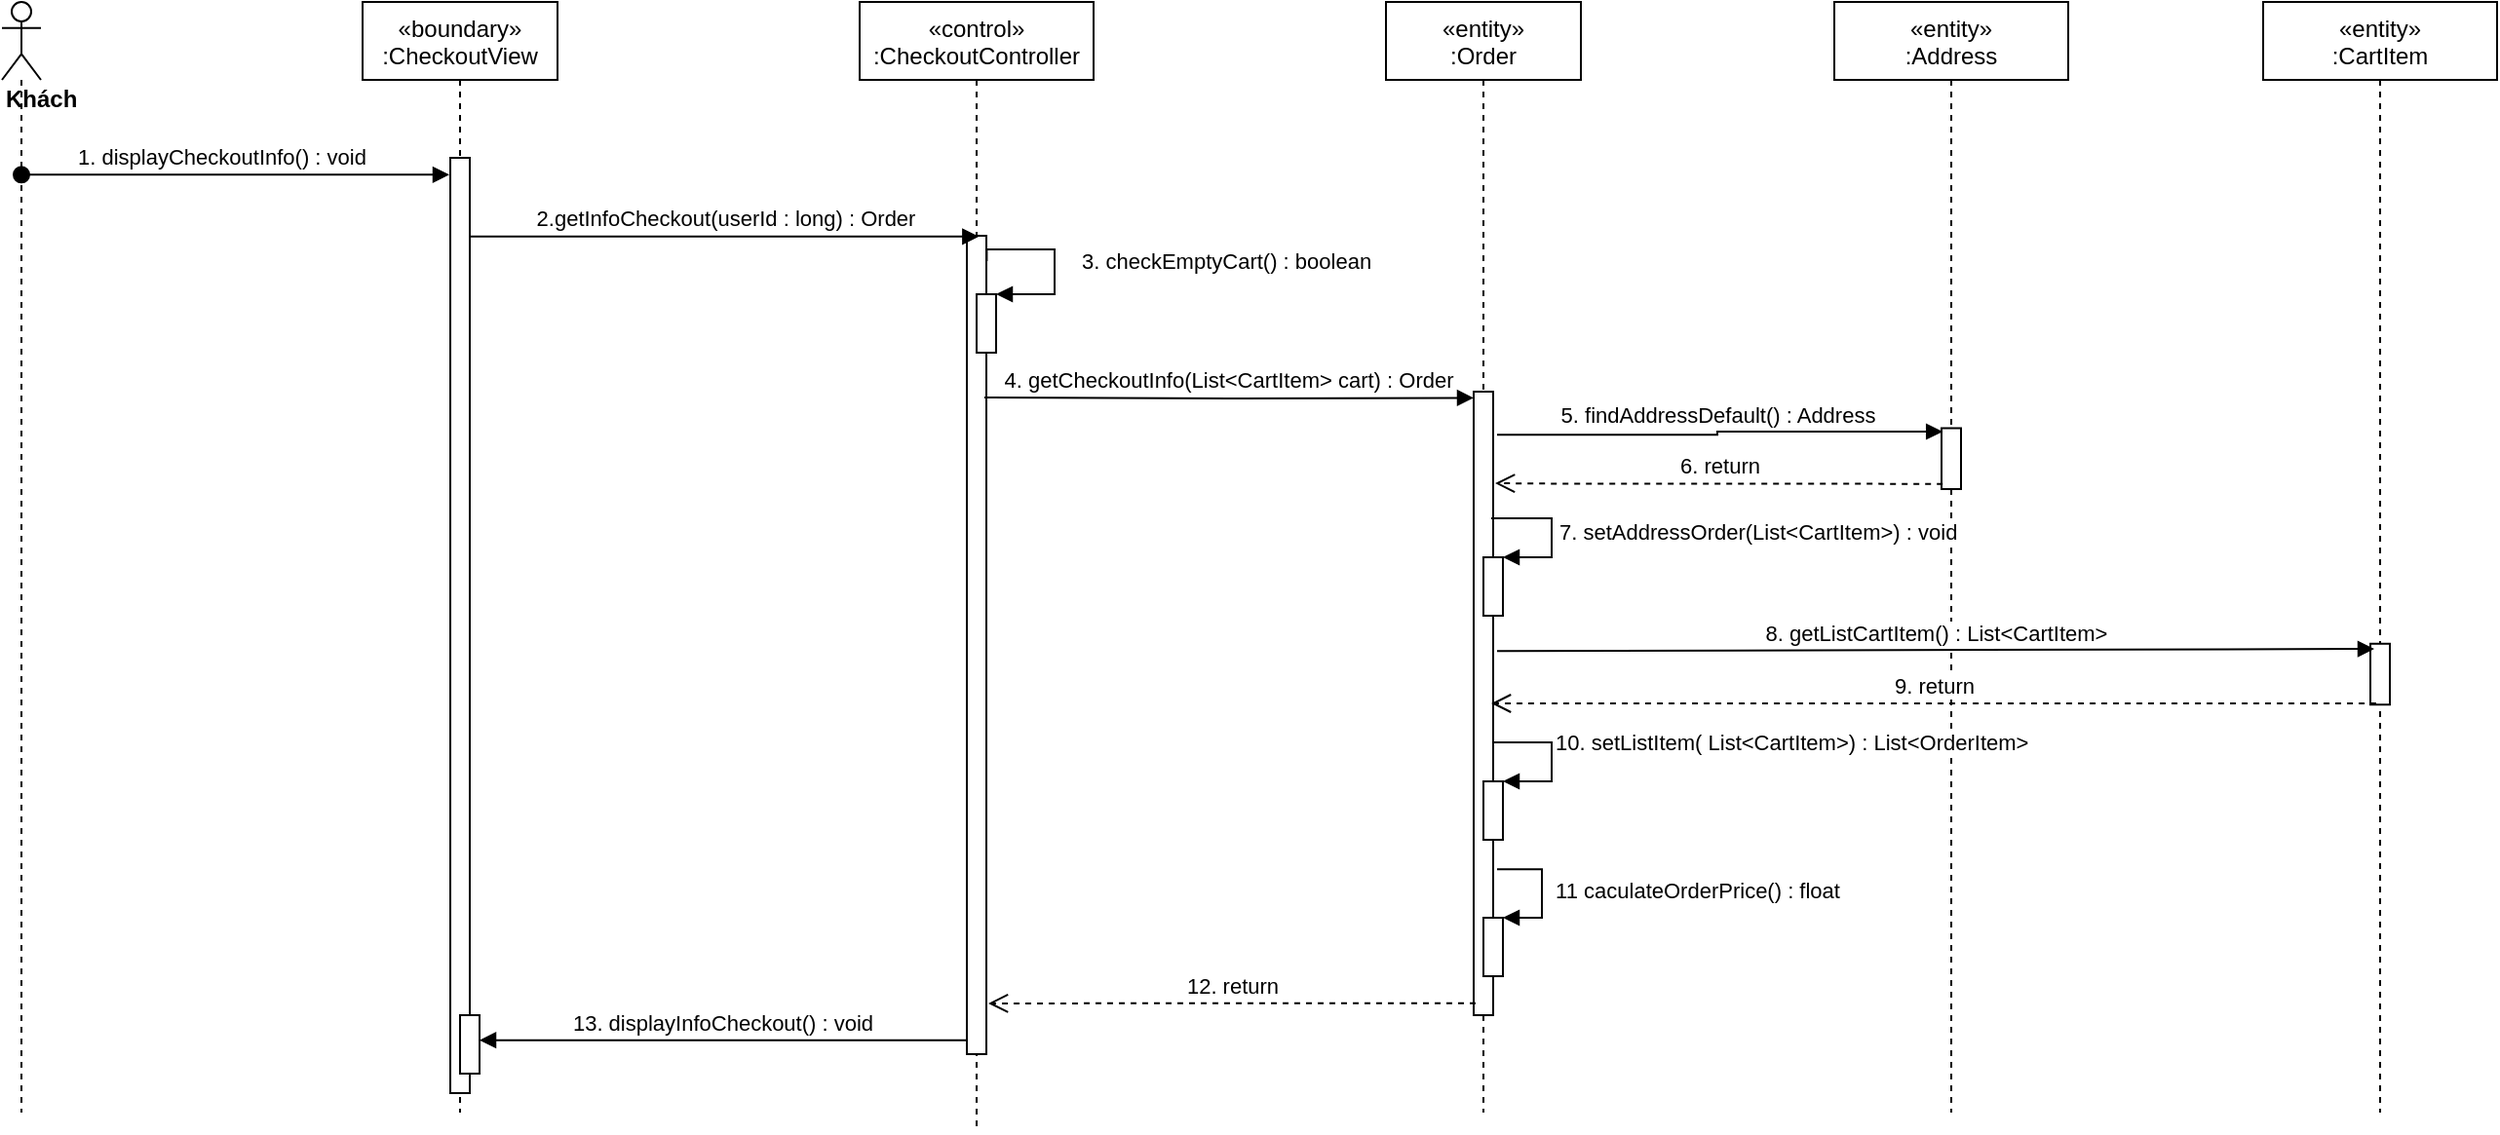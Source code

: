 <mxfile version="14.7.0" type="device"><diagram id="kgpKYQtTHZ0yAKxKKP6v" name="Page-1"><mxGraphModel dx="1108" dy="425" grid="1" gridSize="10" guides="1" tooltips="1" connect="1" arrows="1" fold="1" page="1" pageScale="1" pageWidth="850" pageHeight="1100" math="0" shadow="0"><root><mxCell id="0"/><mxCell id="1" parent="0"/><mxCell id="h1iUDNOuoRidIBb9Z1Jj-1" value="«boundary»&#10;:CheckoutView" style="shape=umlLifeline;perimeter=lifelinePerimeter;container=1;collapsible=0;recursiveResize=0;rounded=0;shadow=0;strokeWidth=1;" parent="1" vertex="1"><mxGeometry x="325" y="80" width="100" height="570" as="geometry"/></mxCell><mxCell id="h1iUDNOuoRidIBb9Z1Jj-2" value="" style="points=[];perimeter=orthogonalPerimeter;rounded=0;shadow=0;strokeWidth=1;" parent="h1iUDNOuoRidIBb9Z1Jj-1" vertex="1"><mxGeometry x="45" y="80" width="10" height="480" as="geometry"/></mxCell><mxCell id="h1iUDNOuoRidIBb9Z1Jj-3" value="" style="html=1;points=[];perimeter=orthogonalPerimeter;" parent="h1iUDNOuoRidIBb9Z1Jj-1" vertex="1"><mxGeometry x="50" y="520" width="10" height="30" as="geometry"/></mxCell><mxCell id="h1iUDNOuoRidIBb9Z1Jj-4" value="«control»&#10;:CheckoutController" style="shape=umlLifeline;perimeter=lifelinePerimeter;container=1;collapsible=0;recursiveResize=0;rounded=0;shadow=0;strokeWidth=1;" parent="1" vertex="1"><mxGeometry x="580" y="80" width="120" height="580" as="geometry"/></mxCell><mxCell id="h1iUDNOuoRidIBb9Z1Jj-5" value="" style="points=[];perimeter=orthogonalPerimeter;rounded=0;shadow=0;strokeWidth=1;" parent="h1iUDNOuoRidIBb9Z1Jj-4" vertex="1"><mxGeometry x="55" y="120" width="10" height="420" as="geometry"/></mxCell><mxCell id="h1iUDNOuoRidIBb9Z1Jj-21" value="" style="html=1;points=[];perimeter=orthogonalPerimeter;" parent="h1iUDNOuoRidIBb9Z1Jj-4" vertex="1"><mxGeometry x="60" y="150" width="10" height="30" as="geometry"/></mxCell><mxCell id="h1iUDNOuoRidIBb9Z1Jj-22" value="3. checkEmptyCart() : boolean" style="edgeStyle=orthogonalEdgeStyle;html=1;align=left;spacingLeft=2;endArrow=block;rounded=0;entryX=1;entryY=0;exitX=1.02;exitY=0.031;exitDx=0;exitDy=0;exitPerimeter=0;" parent="h1iUDNOuoRidIBb9Z1Jj-4" source="h1iUDNOuoRidIBb9Z1Jj-5" target="h1iUDNOuoRidIBb9Z1Jj-21" edge="1"><mxGeometry x="0.005" y="10" relative="1" as="geometry"><mxPoint x="70" y="190" as="sourcePoint"/><Array as="points"><mxPoint x="100" y="127"/><mxPoint x="100" y="150"/></Array><mxPoint as="offset"/></mxGeometry></mxCell><mxCell id="h1iUDNOuoRidIBb9Z1Jj-6" value="&lt;div&gt;&lt;b&gt;Khách&lt;/b&gt;&lt;/div&gt;" style="shape=umlLifeline;participant=umlActor;perimeter=lifelinePerimeter;whiteSpace=wrap;html=1;container=1;collapsible=0;recursiveResize=0;verticalAlign=top;spacingTop=36;outlineConnect=0;align=left;" parent="1" vertex="1"><mxGeometry x="140" y="80" width="20" height="570" as="geometry"/></mxCell><mxCell id="h1iUDNOuoRidIBb9Z1Jj-7" value="1. displayCheckoutInfo() : void" style="verticalAlign=bottom;startArrow=oval;endArrow=block;startSize=8;shadow=0;strokeWidth=1;entryX=-0.05;entryY=0.018;entryDx=0;entryDy=0;entryPerimeter=0;" parent="1" source="h1iUDNOuoRidIBb9Z1Jj-6" target="h1iUDNOuoRidIBb9Z1Jj-2" edge="1"><mxGeometry x="-0.06" relative="1" as="geometry"><mxPoint x="100" y="170" as="sourcePoint"/><mxPoint as="offset"/></mxGeometry></mxCell><mxCell id="h1iUDNOuoRidIBb9Z1Jj-8" value="«entity»&#10;:Order" style="shape=umlLifeline;perimeter=lifelinePerimeter;container=1;collapsible=0;recursiveResize=0;rounded=0;shadow=0;strokeWidth=1;" parent="1" vertex="1"><mxGeometry x="850" y="80" width="100" height="570" as="geometry"/></mxCell><mxCell id="h1iUDNOuoRidIBb9Z1Jj-9" value="" style="points=[];perimeter=orthogonalPerimeter;rounded=0;shadow=0;strokeWidth=1;" parent="h1iUDNOuoRidIBb9Z1Jj-8" vertex="1"><mxGeometry x="45" y="200" width="10" height="320" as="geometry"/></mxCell><mxCell id="h1iUDNOuoRidIBb9Z1Jj-10" value="2.getInfoCheckout(userId : long) : Order" style="html=1;verticalAlign=bottom;endArrow=block;entryX=0.617;entryY=0.001;entryDx=0;entryDy=0;entryPerimeter=0;" parent="1" source="h1iUDNOuoRidIBb9Z1Jj-2" target="h1iUDNOuoRidIBb9Z1Jj-5" edge="1"><mxGeometry width="80" relative="1" as="geometry"><mxPoint x="320" y="248" as="sourcePoint"/><mxPoint x="500" y="210" as="targetPoint"/></mxGeometry></mxCell><mxCell id="h1iUDNOuoRidIBb9Z1Jj-12" value="«entity»&#10;:Address" style="shape=umlLifeline;perimeter=lifelinePerimeter;container=1;collapsible=0;recursiveResize=0;rounded=0;shadow=0;strokeWidth=1;" parent="1" vertex="1"><mxGeometry x="1080" y="80" width="120" height="570" as="geometry"/></mxCell><mxCell id="h1iUDNOuoRidIBb9Z1Jj-13" value="" style="points=[];perimeter=orthogonalPerimeter;rounded=0;shadow=0;strokeWidth=1;" parent="h1iUDNOuoRidIBb9Z1Jj-12" vertex="1"><mxGeometry x="55" y="218.75" width="10" height="31.25" as="geometry"/></mxCell><mxCell id="h1iUDNOuoRidIBb9Z1Jj-17" value="13. displayInfoCheckout() : void" style="verticalAlign=bottom;endArrow=block;shadow=0;strokeWidth=1;exitX=0;exitY=0.983;exitDx=0;exitDy=0;exitPerimeter=0;" parent="1" source="h1iUDNOuoRidIBb9Z1Jj-5" target="h1iUDNOuoRidIBb9Z1Jj-3" edge="1"><mxGeometry relative="1" as="geometry"><mxPoint x="565" y="370" as="sourcePoint"/><mxPoint x="350" y="401" as="targetPoint"/></mxGeometry></mxCell><mxCell id="h1iUDNOuoRidIBb9Z1Jj-23" value="4. getCheckoutInfo(List&amp;lt;CartItem&amp;gt; cart) : Order" style="html=1;verticalAlign=bottom;endArrow=block;rounded=0;edgeStyle=orthogonalEdgeStyle;entryX=0;entryY=0.01;entryDx=0;entryDy=0;entryPerimeter=0;" parent="1" target="h1iUDNOuoRidIBb9Z1Jj-9" edge="1"><mxGeometry width="80" relative="1" as="geometry"><mxPoint x="644" y="283" as="sourcePoint"/><mxPoint x="840" y="284" as="targetPoint"/><Array as="points"/></mxGeometry></mxCell><mxCell id="h1iUDNOuoRidIBb9Z1Jj-26" value="5. findAddressDefault() : Address" style="html=1;verticalAlign=bottom;endArrow=block;rounded=0;edgeStyle=orthogonalEdgeStyle;entryX=0.06;entryY=0.056;entryDx=0;entryDy=0;entryPerimeter=0;exitX=1.2;exitY=0.069;exitDx=0;exitDy=0;exitPerimeter=0;" parent="1" source="h1iUDNOuoRidIBb9Z1Jj-9" target="h1iUDNOuoRidIBb9Z1Jj-13" edge="1"><mxGeometry width="80" relative="1" as="geometry"><mxPoint x="1010" y="310" as="sourcePoint"/><mxPoint x="1090" y="310" as="targetPoint"/><Array as="points"/></mxGeometry></mxCell><mxCell id="h1iUDNOuoRidIBb9Z1Jj-28" value="6. return" style="html=1;verticalAlign=bottom;endArrow=open;dashed=1;endSize=8;rounded=0;edgeStyle=orthogonalEdgeStyle;exitX=0.06;exitY=0.914;exitDx=0;exitDy=0;exitPerimeter=0;" parent="1" source="h1iUDNOuoRidIBb9Z1Jj-13" edge="1"><mxGeometry relative="1" as="geometry"><mxPoint x="1030" y="280" as="sourcePoint"/><mxPoint x="906" y="327" as="targetPoint"/><Array as="points"><mxPoint x="948" y="327"/></Array></mxGeometry></mxCell><mxCell id="h1iUDNOuoRidIBb9Z1Jj-32" value="12. return" style="html=1;verticalAlign=bottom;endArrow=open;dashed=1;endSize=8;rounded=0;edgeStyle=orthogonalEdgeStyle;exitX=0.1;exitY=0.981;exitDx=0;exitDy=0;exitPerimeter=0;entryX=1.1;entryY=0.938;entryDx=0;entryDy=0;entryPerimeter=0;" parent="1" edge="1" target="h1iUDNOuoRidIBb9Z1Jj-5" source="h1iUDNOuoRidIBb9Z1Jj-9"><mxGeometry relative="1" as="geometry"><mxPoint x="892" y="570" as="sourcePoint"/><mxPoint x="644" y="570" as="targetPoint"/></mxGeometry></mxCell><mxCell id="Z0595wI50gO7isdh5Tmd-3" value="" style="html=1;points=[];perimeter=orthogonalPerimeter;" parent="1" vertex="1"><mxGeometry x="900" y="365" width="10" height="30" as="geometry"/></mxCell><mxCell id="Z0595wI50gO7isdh5Tmd-4" value="7. setAddressOrder(List&amp;lt;CartItem&amp;gt;) : void" style="edgeStyle=orthogonalEdgeStyle;html=1;align=left;spacingLeft=2;endArrow=block;rounded=0;entryX=1;entryY=0;" parent="1" target="Z0595wI50gO7isdh5Tmd-3" edge="1"><mxGeometry relative="1" as="geometry"><mxPoint x="904" y="345" as="sourcePoint"/><Array as="points"><mxPoint x="935" y="345"/><mxPoint x="935" y="365"/></Array></mxGeometry></mxCell><mxCell id="ksipVvGbrHsLcqgt4sYg-1" value="" style="html=1;points=[];perimeter=orthogonalPerimeter;" parent="1" vertex="1"><mxGeometry x="900" y="480" width="10" height="30" as="geometry"/></mxCell><mxCell id="ksipVvGbrHsLcqgt4sYg-2" value="10. setListItem( List&amp;lt;CartItem&amp;gt;) : List&amp;lt;OrderItem&amp;gt;" style="edgeStyle=orthogonalEdgeStyle;html=1;align=left;spacingLeft=2;endArrow=block;rounded=0;entryX=1;entryY=0;" parent="1" target="ksipVvGbrHsLcqgt4sYg-1" edge="1"><mxGeometry relative="1" as="geometry"><mxPoint x="905" y="440" as="sourcePoint"/><Array as="points"><mxPoint x="905" y="460"/><mxPoint x="935" y="460"/><mxPoint x="935" y="480"/></Array></mxGeometry></mxCell><mxCell id="ksipVvGbrHsLcqgt4sYg-3" value="" style="html=1;points=[];perimeter=orthogonalPerimeter;" parent="1" vertex="1"><mxGeometry x="900" y="550" width="10" height="30" as="geometry"/></mxCell><mxCell id="ksipVvGbrHsLcqgt4sYg-4" value="&amp;nbsp;11 caculateOrderPrice() : float" style="edgeStyle=orthogonalEdgeStyle;html=1;align=left;spacingLeft=2;endArrow=block;rounded=0;entryX=1;entryY=0;exitX=1.2;exitY=0.766;exitDx=0;exitDy=0;exitPerimeter=0;" parent="1" source="h1iUDNOuoRidIBb9Z1Jj-9" target="ksipVvGbrHsLcqgt4sYg-3" edge="1"><mxGeometry relative="1" as="geometry"><mxPoint x="975" y="480" as="sourcePoint"/><Array as="points"><mxPoint x="930" y="525"/><mxPoint x="930" y="550"/></Array></mxGeometry></mxCell><mxCell id="ksipVvGbrHsLcqgt4sYg-5" value="«entity»&#10;:CartItem" style="shape=umlLifeline;perimeter=lifelinePerimeter;container=1;collapsible=0;recursiveResize=0;rounded=0;shadow=0;strokeWidth=1;" parent="1" vertex="1"><mxGeometry x="1300" y="80" width="120" height="570" as="geometry"/></mxCell><mxCell id="ksipVvGbrHsLcqgt4sYg-6" value="" style="points=[];perimeter=orthogonalPerimeter;rounded=0;shadow=0;strokeWidth=1;" parent="ksipVvGbrHsLcqgt4sYg-5" vertex="1"><mxGeometry x="55" y="329.38" width="10" height="31.25" as="geometry"/></mxCell><mxCell id="ksipVvGbrHsLcqgt4sYg-7" value="8. getListCartItem() : List&amp;lt;CartItem&amp;gt;" style="html=1;verticalAlign=bottom;endArrow=block;entryX=0.2;entryY=0.084;entryDx=0;entryDy=0;entryPerimeter=0;exitX=1.2;exitY=0.416;exitDx=0;exitDy=0;exitPerimeter=0;" parent="1" source="h1iUDNOuoRidIBb9Z1Jj-9" target="ksipVvGbrHsLcqgt4sYg-6" edge="1"><mxGeometry width="80" relative="1" as="geometry"><mxPoint x="970" y="330" as="sourcePoint"/><mxPoint x="1050" y="330" as="targetPoint"/></mxGeometry></mxCell><mxCell id="ksipVvGbrHsLcqgt4sYg-8" value="9. return" style="html=1;verticalAlign=bottom;endArrow=open;dashed=1;endSize=8;entryX=0.9;entryY=0.5;entryDx=0;entryDy=0;entryPerimeter=0;" parent="1" target="h1iUDNOuoRidIBb9Z1Jj-9" edge="1"><mxGeometry relative="1" as="geometry"><mxPoint x="1358" y="440" as="sourcePoint"/><mxPoint x="970" y="430" as="targetPoint"/></mxGeometry></mxCell></root></mxGraphModel></diagram></mxfile>